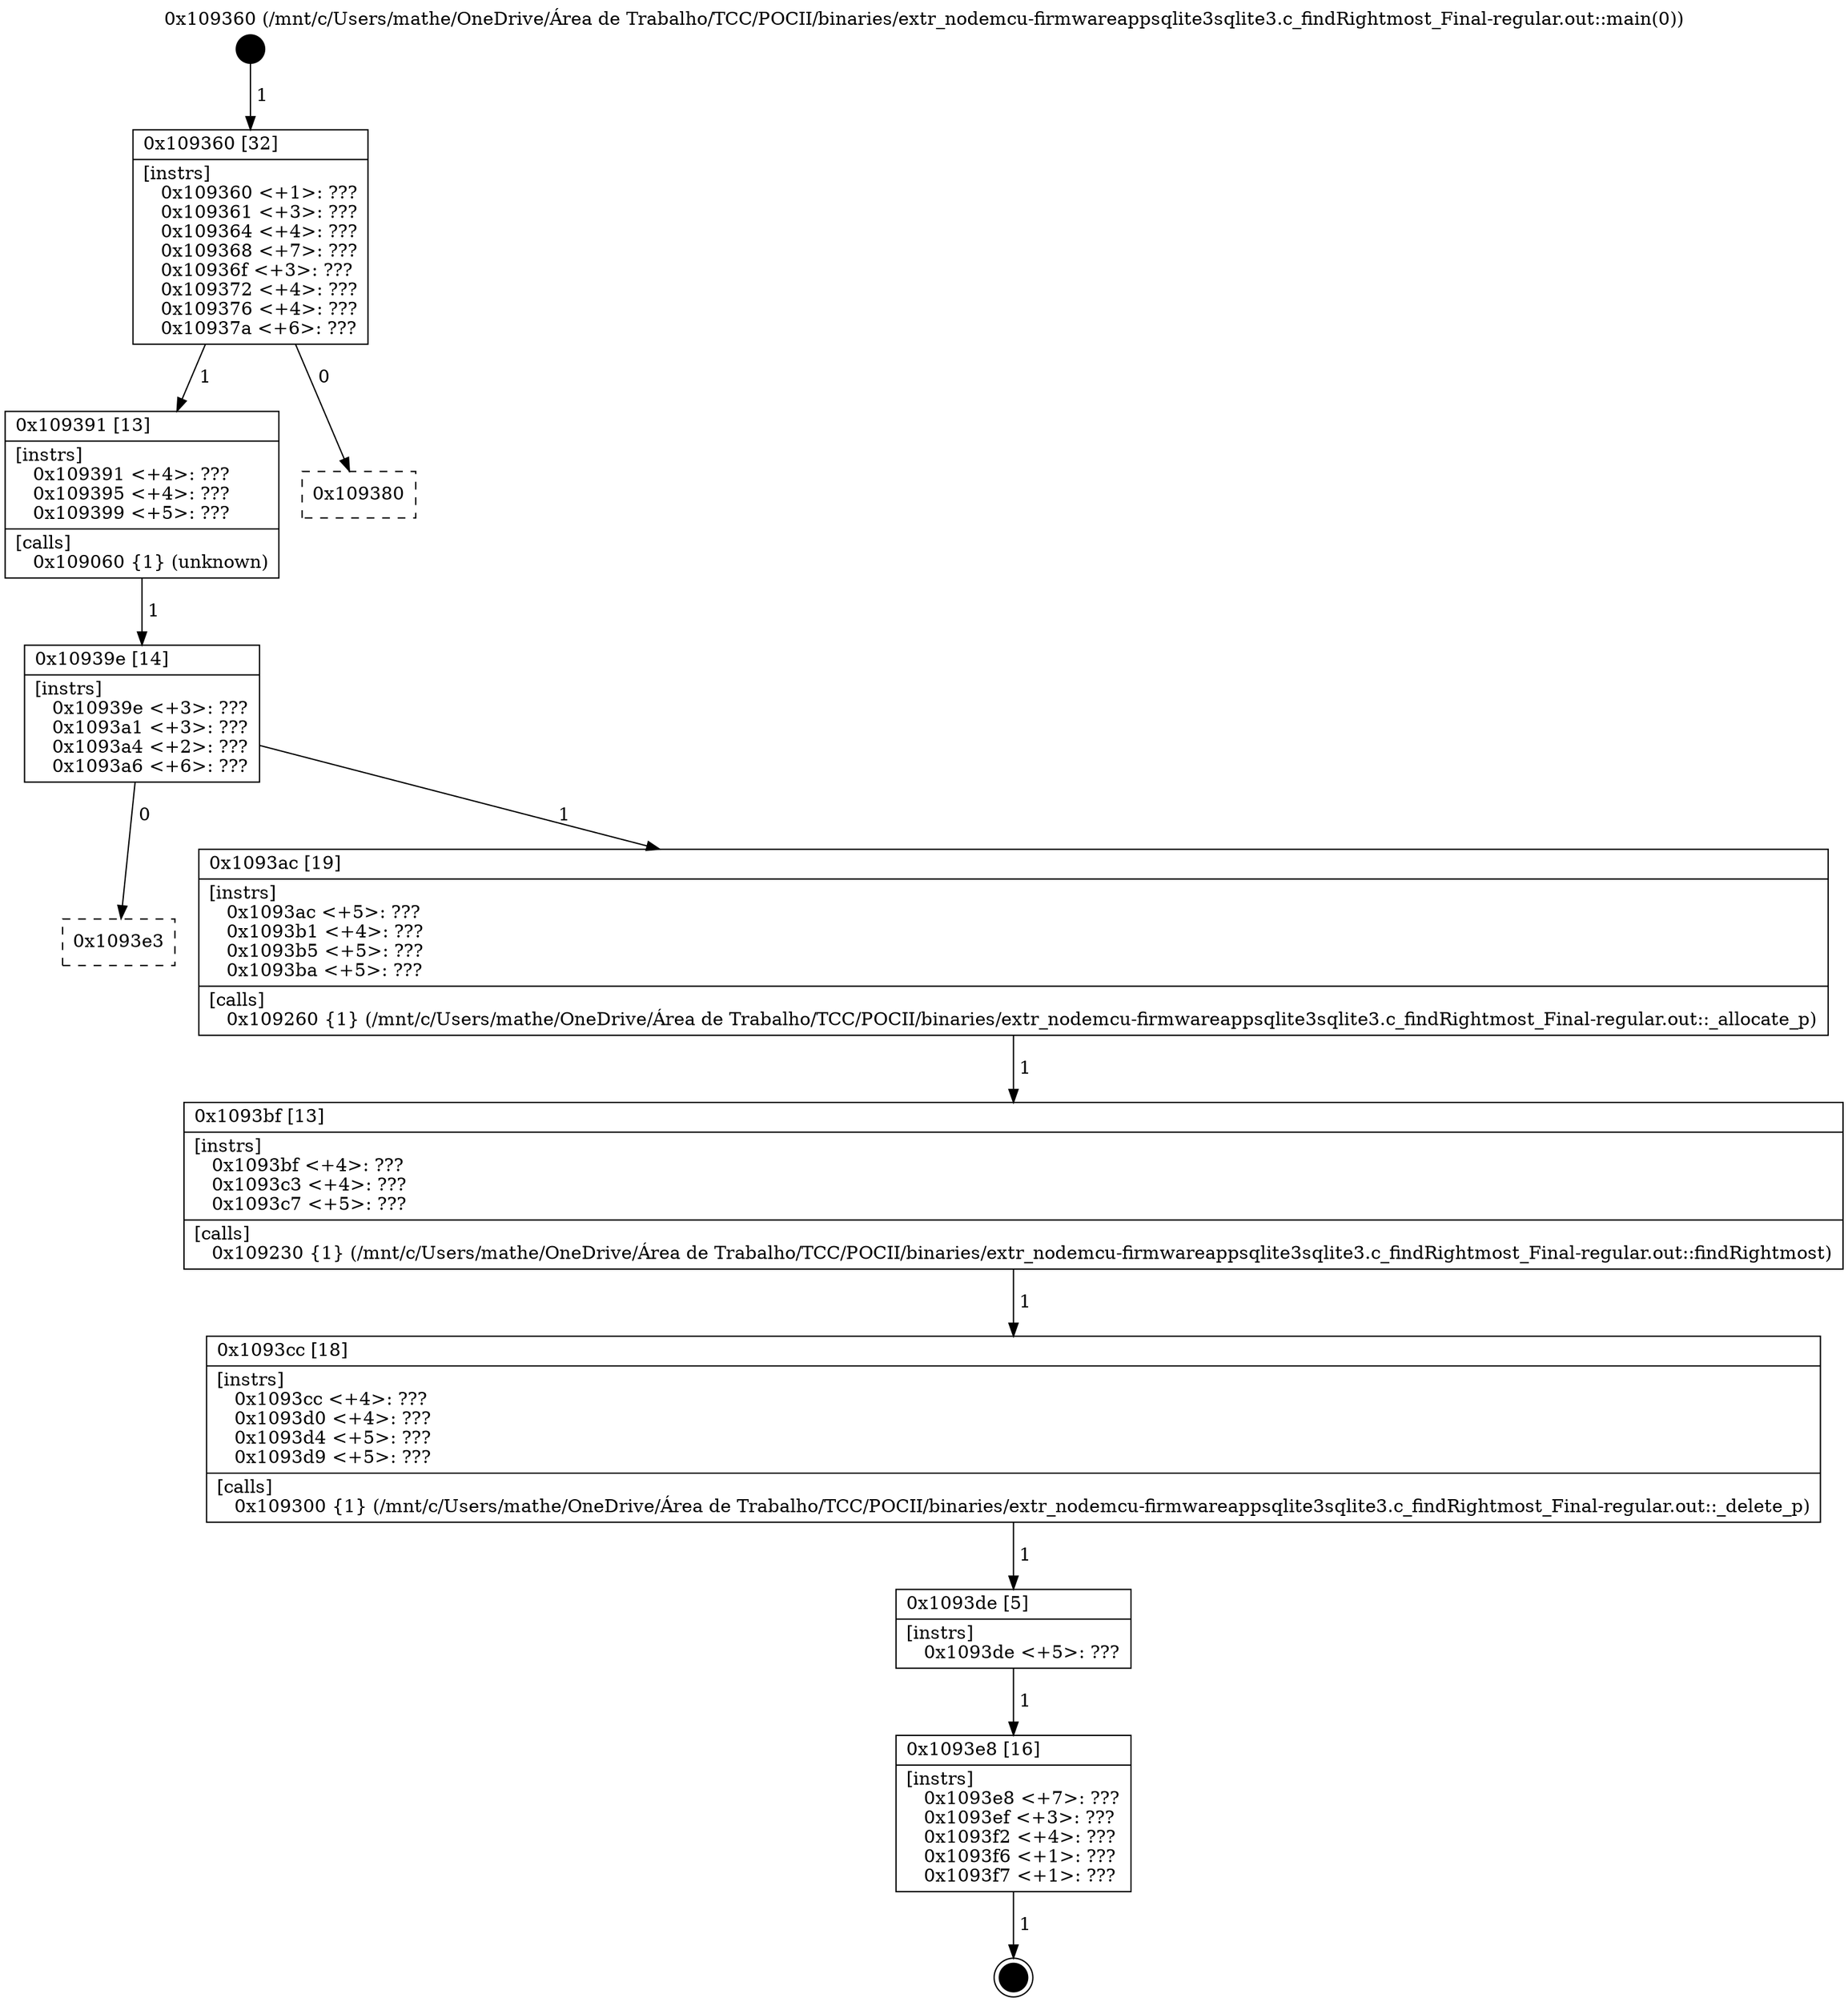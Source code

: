 digraph "0x109360" {
  label = "0x109360 (/mnt/c/Users/mathe/OneDrive/Área de Trabalho/TCC/POCII/binaries/extr_nodemcu-firmwareappsqlite3sqlite3.c_findRightmost_Final-regular.out::main(0))"
  labelloc = "t"
  node[shape=record]

  Entry [label="",width=0.3,height=0.3,shape=circle,fillcolor=black,style=filled]
  "0x109360" [label="{
     0x109360 [32]\l
     | [instrs]\l
     &nbsp;&nbsp;0x109360 \<+1\>: ???\l
     &nbsp;&nbsp;0x109361 \<+3\>: ???\l
     &nbsp;&nbsp;0x109364 \<+4\>: ???\l
     &nbsp;&nbsp;0x109368 \<+7\>: ???\l
     &nbsp;&nbsp;0x10936f \<+3\>: ???\l
     &nbsp;&nbsp;0x109372 \<+4\>: ???\l
     &nbsp;&nbsp;0x109376 \<+4\>: ???\l
     &nbsp;&nbsp;0x10937a \<+6\>: ???\l
  }"]
  "0x109391" [label="{
     0x109391 [13]\l
     | [instrs]\l
     &nbsp;&nbsp;0x109391 \<+4\>: ???\l
     &nbsp;&nbsp;0x109395 \<+4\>: ???\l
     &nbsp;&nbsp;0x109399 \<+5\>: ???\l
     | [calls]\l
     &nbsp;&nbsp;0x109060 \{1\} (unknown)\l
  }"]
  "0x109380" [label="{
     0x109380\l
  }", style=dashed]
  "0x10939e" [label="{
     0x10939e [14]\l
     | [instrs]\l
     &nbsp;&nbsp;0x10939e \<+3\>: ???\l
     &nbsp;&nbsp;0x1093a1 \<+3\>: ???\l
     &nbsp;&nbsp;0x1093a4 \<+2\>: ???\l
     &nbsp;&nbsp;0x1093a6 \<+6\>: ???\l
  }"]
  "0x1093e3" [label="{
     0x1093e3\l
  }", style=dashed]
  "0x1093ac" [label="{
     0x1093ac [19]\l
     | [instrs]\l
     &nbsp;&nbsp;0x1093ac \<+5\>: ???\l
     &nbsp;&nbsp;0x1093b1 \<+4\>: ???\l
     &nbsp;&nbsp;0x1093b5 \<+5\>: ???\l
     &nbsp;&nbsp;0x1093ba \<+5\>: ???\l
     | [calls]\l
     &nbsp;&nbsp;0x109260 \{1\} (/mnt/c/Users/mathe/OneDrive/Área de Trabalho/TCC/POCII/binaries/extr_nodemcu-firmwareappsqlite3sqlite3.c_findRightmost_Final-regular.out::_allocate_p)\l
  }"]
  Exit [label="",width=0.3,height=0.3,shape=circle,fillcolor=black,style=filled,peripheries=2]
  "0x1093bf" [label="{
     0x1093bf [13]\l
     | [instrs]\l
     &nbsp;&nbsp;0x1093bf \<+4\>: ???\l
     &nbsp;&nbsp;0x1093c3 \<+4\>: ???\l
     &nbsp;&nbsp;0x1093c7 \<+5\>: ???\l
     | [calls]\l
     &nbsp;&nbsp;0x109230 \{1\} (/mnt/c/Users/mathe/OneDrive/Área de Trabalho/TCC/POCII/binaries/extr_nodemcu-firmwareappsqlite3sqlite3.c_findRightmost_Final-regular.out::findRightmost)\l
  }"]
  "0x1093cc" [label="{
     0x1093cc [18]\l
     | [instrs]\l
     &nbsp;&nbsp;0x1093cc \<+4\>: ???\l
     &nbsp;&nbsp;0x1093d0 \<+4\>: ???\l
     &nbsp;&nbsp;0x1093d4 \<+5\>: ???\l
     &nbsp;&nbsp;0x1093d9 \<+5\>: ???\l
     | [calls]\l
     &nbsp;&nbsp;0x109300 \{1\} (/mnt/c/Users/mathe/OneDrive/Área de Trabalho/TCC/POCII/binaries/extr_nodemcu-firmwareappsqlite3sqlite3.c_findRightmost_Final-regular.out::_delete_p)\l
  }"]
  "0x1093de" [label="{
     0x1093de [5]\l
     | [instrs]\l
     &nbsp;&nbsp;0x1093de \<+5\>: ???\l
  }"]
  "0x1093e8" [label="{
     0x1093e8 [16]\l
     | [instrs]\l
     &nbsp;&nbsp;0x1093e8 \<+7\>: ???\l
     &nbsp;&nbsp;0x1093ef \<+3\>: ???\l
     &nbsp;&nbsp;0x1093f2 \<+4\>: ???\l
     &nbsp;&nbsp;0x1093f6 \<+1\>: ???\l
     &nbsp;&nbsp;0x1093f7 \<+1\>: ???\l
  }"]
  Entry -> "0x109360" [label=" 1"]
  "0x109360" -> "0x109391" [label=" 1"]
  "0x109360" -> "0x109380" [label=" 0"]
  "0x109391" -> "0x10939e" [label=" 1"]
  "0x10939e" -> "0x1093e3" [label=" 0"]
  "0x10939e" -> "0x1093ac" [label=" 1"]
  "0x1093e8" -> Exit [label=" 1"]
  "0x1093ac" -> "0x1093bf" [label=" 1"]
  "0x1093bf" -> "0x1093cc" [label=" 1"]
  "0x1093cc" -> "0x1093de" [label=" 1"]
  "0x1093de" -> "0x1093e8" [label=" 1"]
}
